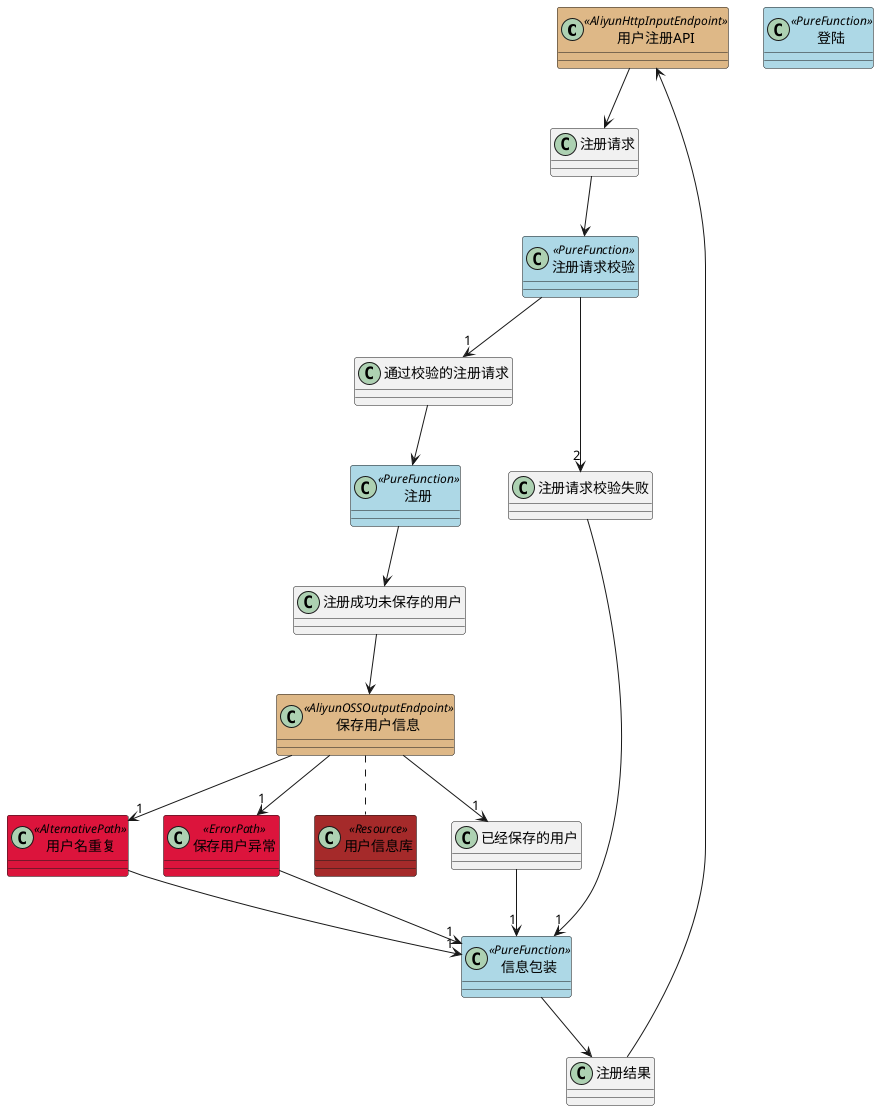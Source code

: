 
@startuml

skinparam class {
	BackgroundColor<<CommandLineInputEndpoint>> BurlyWood
    BackgroundColor<<CommandLineArgsInputEndpoint>> BurlyWood
    BackgroundColor<<AliyunHttpInputEndpoint>> BurlyWood
    BackgroundColor<<OutputEndpoint>> BurlyWood
    BackgroundColor<<FileOutputEndpoint>> BurlyWood
    BackgroundColor<<AliyunOSSOutputEndpoint>> BurlyWood
    BackgroundColor<<PureFunction>> LightBlue
    BackgroundColor<<AlternativePath>> Crimson
    BackgroundColor<<ErrorPath>> Crimson
    BackgroundColor<<Resource>> Brown
}

class 用户注册API <<AliyunHttpInputEndpoint>>
class 注册请求校验 <<PureFunction>>
class 注册 <<PureFunction>>
class 信息包装 <<PureFunction>>
class 保存用户信息 <<AliyunOSSOutputEndpoint>>
class 用户名重复 <<AlternativePath>>
class 保存用户异常 <<ErrorPath>>
class 用户信息库 <<Resource>>
class 登陆 <<PureFunction>>

用户注册API --> 注册请求
注册请求 --> 注册请求校验
注册请求校验 --> "1" 通过校验的注册请求
注册请求校验 --> "2" 注册请求校验失败
注册请求校验失败 --> "1" 信息包装
信息包装 --> 注册结果
注册结果 --> 用户注册API
通过校验的注册请求 --> 注册
注册 --> 注册成功未保存的用户
注册成功未保存的用户 --> 保存用户信息
保存用户信息 --> "1" 已经保存的用户
保存用户信息 --> "1" 用户名重复
保存用户信息 --> "1" 保存用户异常
保存用户信息 .. 用户信息库
已经保存的用户 --> "1" 信息包装
用户名重复 --> "1" 信息包装
保存用户异常 --> "1" 信息包装
@enduml
